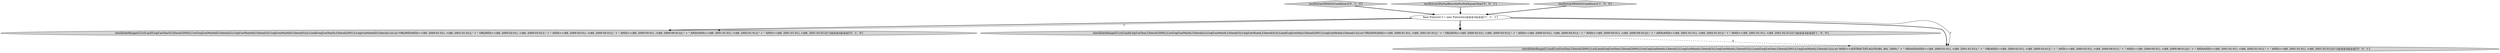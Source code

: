 digraph {
4 [style = filled, label = "checkDateRange(f,f.or(f.and(f.eq(f.exYearD,f.literal(2000)),f.or(f.eq(f.exMonthD,f.literal(2)),f.eq(f.exMonthD,f.literal(3)),f.eq(f.exMonthD,f.literal(5)))),f.and(f.eq(f.exYearD,f.literal(2001)),f.eq(f.exMonthD,f.literal(1)))),is(\"OR(AND(AND(>=($8, 2000-01-01), <($8, 2001-01-01)),\" + \" OR(AND(>=($8, 2000-02-01), <($8, 2000-03-01)),\" + \" AND(>=($8, 2000-03-01), <($8, 2000-04-01)),\" + \" AND(>=($8, 2000-05-01), <($8, 2000-06-01)))),\" + \" AND(AND(>=($8, 2001-01-01), <($8, 2002-01-01)),\" + \" AND(>=($8, 2001-01-01), <($8, 2001-02-01))))\"))@@@4@@@['0', '1', '0']", fillcolor = lightgray, shape = ellipse image = "AAA0AAABBB2BBB"];
0 [style = filled, label = "checkDateRange(f,f.or(f.and(f.eq(f.exYear,f.literal(2000)),f.or(f.eq(f.exMonth,f.literal(2)),f.eq(f.exMonth,f.literal(3)),f.eq(f.exMonth,f.literal(5)))),f.and(f.eq(f.exYear,f.literal(2001)),f.eq(f.exMonth,f.literal(1)))),is(\"OR(AND(AND(>=($9, 2000-01-01), <($9, 2001-01-01)),\" + \" OR(AND(>=($9, 2000-02-01), <($9, 2000-03-01)),\" + \" AND(>=($9, 2000-03-01), <($9, 2000-04-01)),\" + \" AND(>=($9, 2000-05-01), <($9, 2000-06-01)))),\" + \" AND(AND(>=($9, 2001-01-01), <($9, 2002-01-01)),\" + \" AND(>=($9, 2001-01-01), <($9, 2001-02-01))))\"))@@@4@@@['1', '0', '0']", fillcolor = lightgray, shape = ellipse image = "AAA0AAABBB1BBB"];
3 [style = filled, label = "testExtractWithOrCondition1['0', '1', '0']", fillcolor = lightgray, shape = diamond image = "AAA0AAABBB2BBB"];
6 [style = filled, label = "checkDateRange(f,f.and(f.ne(f.exYear,f.literal(2000)),f.or(f.and(f.eq(f.exYear,f.literal(2000)),f.or(f.eq(f.exMonth,f.literal(2)),f.eq(f.exMonth,f.literal(3)),f.eq(f.exMonth,f.literal(5)))),f.and(f.eq(f.exYear,f.literal(2001)),f.eq(f.exMonth,f.literal(1))))),is(\"AND(<>(EXTRACT(FLAG(YEAR), $9), 2000),\" + \" OR(AND(AND(>=($9, 2000-01-01), <($9, 2001-01-01)),\" + \" OR(AND(>=($9, 2000-02-01), <($9, 2000-03-01)),\" + \" AND(>=($9, 2000-03-01), <($9, 2000-04-01)),\" + \" AND(>=($9, 2000-05-01), <($9, 2000-06-01)))),\" + \" AND(AND(>=($9, 2001-01-01), <($9, 2002-01-01)),\" + \" AND(>=($9, 2001-01-01), <($9, 2001-02-01)))))\"))@@@4@@@['0', '0', '1']", fillcolor = lightgray, shape = ellipse image = "AAA0AAABBB3BBB"];
5 [style = filled, label = "testExtractPartialRewriteForNotEqualsYear['0', '0', '1']", fillcolor = lightgray, shape = diamond image = "AAA0AAABBB3BBB"];
1 [style = filled, label = "final Fixture2 f = new Fixture2()@@@3@@@['1', '1', '1']", fillcolor = white, shape = ellipse image = "AAA0AAABBB1BBB"];
2 [style = filled, label = "testExtractWithOrCondition1['1', '0', '0']", fillcolor = lightgray, shape = diamond image = "AAA0AAABBB1BBB"];
5->1 [style = bold, label=""];
1->4 [style = bold, label=""];
1->6 [style = bold, label=""];
1->0 [style = solid, label="f"];
1->0 [style = bold, label=""];
3->1 [style = bold, label=""];
1->6 [style = solid, label="f"];
1->4 [style = solid, label="f"];
2->1 [style = bold, label=""];
0->6 [style = dashed, label="0"];
}
